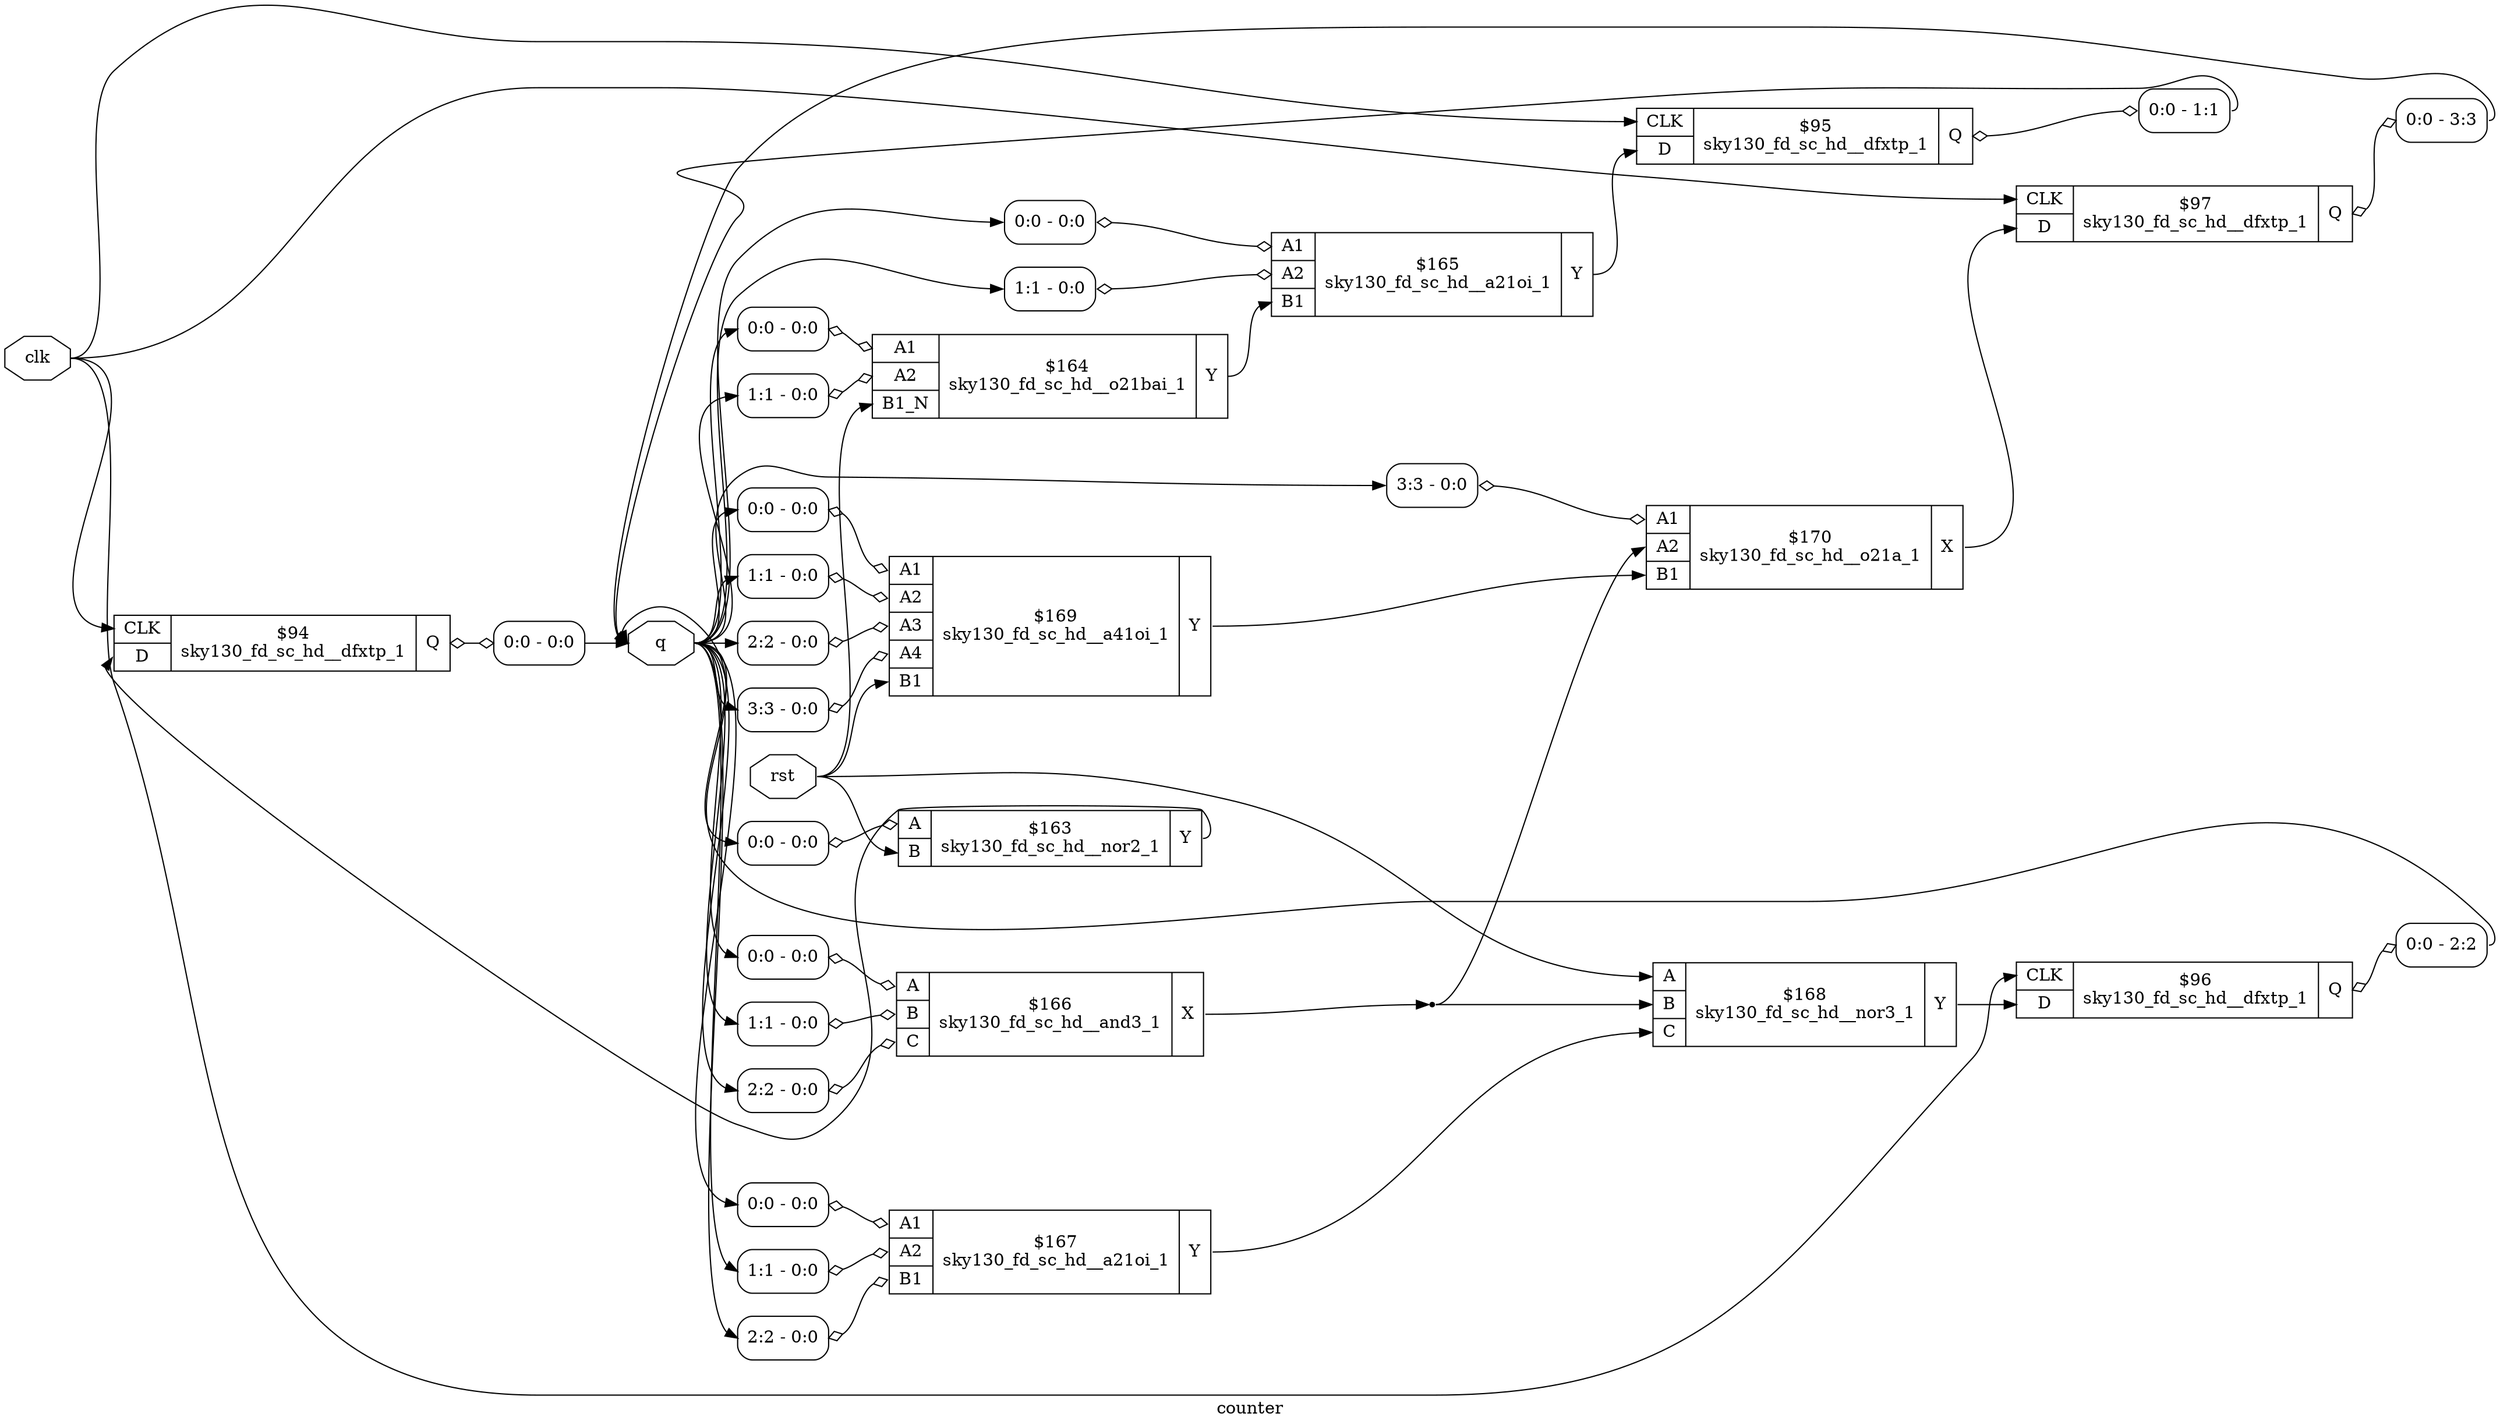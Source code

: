 digraph "counter" {
label="counter";
rankdir="LR";
remincross=true;
n9 [ shape=octagon, label="clk", color="black", fontcolor="black" ];
n10 [ shape=octagon, label="q", color="black", fontcolor="black" ];
n11 [ shape=octagon, label="rst", color="black", fontcolor="black" ];
c15 [ shape=record, label="{{<p12> A|<p13> B}|$163\nsky130_fd_sc_hd__nor2_1|{<p14> Y}}",  ];
x0 [ shape=record, style=rounded, label="<s0> 0:0 - 0:0 ", color="black", fontcolor="black" ];
x0:e -> c15:p12:w [arrowhead=odiamond, arrowtail=odiamond, dir=both, color="black", fontcolor="black", label=""];
c19 [ shape=record, label="{{<p16> A1|<p17> A2|<p18> B1_N}|$164\nsky130_fd_sc_hd__o21bai_1|{<p14> Y}}",  ];
x1 [ shape=record, style=rounded, label="<s0> 0:0 - 0:0 ", color="black", fontcolor="black" ];
x1:e -> c19:p16:w [arrowhead=odiamond, arrowtail=odiamond, dir=both, color="black", fontcolor="black", label=""];
x2 [ shape=record, style=rounded, label="<s0> 1:1 - 0:0 ", color="black", fontcolor="black" ];
x2:e -> c19:p17:w [arrowhead=odiamond, arrowtail=odiamond, dir=both, color="black", fontcolor="black", label=""];
c21 [ shape=record, label="{{<p16> A1|<p17> A2|<p20> B1}|$165\nsky130_fd_sc_hd__a21oi_1|{<p14> Y}}",  ];
x3 [ shape=record, style=rounded, label="<s0> 0:0 - 0:0 ", color="black", fontcolor="black" ];
x3:e -> c21:p16:w [arrowhead=odiamond, arrowtail=odiamond, dir=both, color="black", fontcolor="black", label=""];
x4 [ shape=record, style=rounded, label="<s0> 1:1 - 0:0 ", color="black", fontcolor="black" ];
x4:e -> c21:p17:w [arrowhead=odiamond, arrowtail=odiamond, dir=both, color="black", fontcolor="black", label=""];
c24 [ shape=record, label="{{<p12> A|<p13> B|<p22> C}|$166\nsky130_fd_sc_hd__and3_1|{<p23> X}}",  ];
x5 [ shape=record, style=rounded, label="<s0> 0:0 - 0:0 ", color="black", fontcolor="black" ];
x5:e -> c24:p12:w [arrowhead=odiamond, arrowtail=odiamond, dir=both, color="black", fontcolor="black", label=""];
x6 [ shape=record, style=rounded, label="<s0> 1:1 - 0:0 ", color="black", fontcolor="black" ];
x6:e -> c24:p13:w [arrowhead=odiamond, arrowtail=odiamond, dir=both, color="black", fontcolor="black", label=""];
x7 [ shape=record, style=rounded, label="<s0> 2:2 - 0:0 ", color="black", fontcolor="black" ];
x7:e -> c24:p22:w [arrowhead=odiamond, arrowtail=odiamond, dir=both, color="black", fontcolor="black", label=""];
c25 [ shape=record, label="{{<p16> A1|<p17> A2|<p20> B1}|$167\nsky130_fd_sc_hd__a21oi_1|{<p14> Y}}",  ];
x8 [ shape=record, style=rounded, label="<s0> 0:0 - 0:0 ", color="black", fontcolor="black" ];
x8:e -> c25:p16:w [arrowhead=odiamond, arrowtail=odiamond, dir=both, color="black", fontcolor="black", label=""];
x9 [ shape=record, style=rounded, label="<s0> 1:1 - 0:0 ", color="black", fontcolor="black" ];
x9:e -> c25:p17:w [arrowhead=odiamond, arrowtail=odiamond, dir=both, color="black", fontcolor="black", label=""];
x10 [ shape=record, style=rounded, label="<s0> 2:2 - 0:0 ", color="black", fontcolor="black" ];
x10:e -> c25:p20:w [arrowhead=odiamond, arrowtail=odiamond, dir=both, color="black", fontcolor="black", label=""];
c26 [ shape=record, label="{{<p12> A|<p13> B|<p22> C}|$168\nsky130_fd_sc_hd__nor3_1|{<p14> Y}}",  ];
c29 [ shape=record, label="{{<p16> A1|<p17> A2|<p27> A3|<p28> A4|<p20> B1}|$169\nsky130_fd_sc_hd__a41oi_1|{<p14> Y}}",  ];
x11 [ shape=record, style=rounded, label="<s0> 0:0 - 0:0 ", color="black", fontcolor="black" ];
x11:e -> c29:p16:w [arrowhead=odiamond, arrowtail=odiamond, dir=both, color="black", fontcolor="black", label=""];
x12 [ shape=record, style=rounded, label="<s0> 1:1 - 0:0 ", color="black", fontcolor="black" ];
x12:e -> c29:p17:w [arrowhead=odiamond, arrowtail=odiamond, dir=both, color="black", fontcolor="black", label=""];
x13 [ shape=record, style=rounded, label="<s0> 2:2 - 0:0 ", color="black", fontcolor="black" ];
x13:e -> c29:p27:w [arrowhead=odiamond, arrowtail=odiamond, dir=both, color="black", fontcolor="black", label=""];
x14 [ shape=record, style=rounded, label="<s0> 3:3 - 0:0 ", color="black", fontcolor="black" ];
x14:e -> c29:p28:w [arrowhead=odiamond, arrowtail=odiamond, dir=both, color="black", fontcolor="black", label=""];
c30 [ shape=record, label="{{<p16> A1|<p17> A2|<p20> B1}|$170\nsky130_fd_sc_hd__o21a_1|{<p23> X}}",  ];
x15 [ shape=record, style=rounded, label="<s0> 3:3 - 0:0 ", color="black", fontcolor="black" ];
x15:e -> c30:p16:w [arrowhead=odiamond, arrowtail=odiamond, dir=both, color="black", fontcolor="black", label=""];
c34 [ shape=record, label="{{<p31> CLK|<p32> D}|$94\nsky130_fd_sc_hd__dfxtp_1|{<p33> Q}}",  ];
x16 [ shape=record, style=rounded, label="<s0> 0:0 - 0:0 ", color="black", fontcolor="black" ];
c34:p33:e -> x16:w [arrowhead=odiamond, arrowtail=odiamond, dir=both, color="black", fontcolor="black", label=""];
c35 [ shape=record, label="{{<p31> CLK|<p32> D}|$95\nsky130_fd_sc_hd__dfxtp_1|{<p33> Q}}",  ];
x17 [ shape=record, style=rounded, label="<s0> 0:0 - 1:1 ", color="black", fontcolor="black" ];
c35:p33:e -> x17:w [arrowhead=odiamond, arrowtail=odiamond, dir=both, color="black", fontcolor="black", label=""];
c36 [ shape=record, label="{{<p31> CLK|<p32> D}|$96\nsky130_fd_sc_hd__dfxtp_1|{<p33> Q}}",  ];
x18 [ shape=record, style=rounded, label="<s0> 0:0 - 2:2 ", color="black", fontcolor="black" ];
c36:p33:e -> x18:w [arrowhead=odiamond, arrowtail=odiamond, dir=both, color="black", fontcolor="black", label=""];
c37 [ shape=record, label="{{<p31> CLK|<p32> D}|$97\nsky130_fd_sc_hd__dfxtp_1|{<p33> Q}}",  ];
x19 [ shape=record, style=rounded, label="<s0> 0:0 - 3:3 ", color="black", fontcolor="black" ];
c37:p33:e -> x19:w [arrowhead=odiamond, arrowtail=odiamond, dir=both, color="black", fontcolor="black", label=""];
c15:p14:e -> c34:p32:w [color="black", fontcolor="black", label=""];
x16:s0:e -> n10:w [color="black", fontcolor="black", label=""];
x17:s0:e -> n10:w [color="black", fontcolor="black", label=""];
x18:s0:e -> n10:w [color="black", fontcolor="black", label=""];
x19:s0:e -> n10:w [color="black", fontcolor="black", label=""];
n10:e -> x0:s0:w [color="black", fontcolor="black", label=""];
n10:e -> x10:s0:w [color="black", fontcolor="black", label=""];
n10:e -> x11:s0:w [color="black", fontcolor="black", label=""];
n10:e -> x12:s0:w [color="black", fontcolor="black", label=""];
n10:e -> x13:s0:w [color="black", fontcolor="black", label=""];
n10:e -> x14:s0:w [color="black", fontcolor="black", label=""];
n10:e -> x15:s0:w [color="black", fontcolor="black", label=""];
n10:e -> x1:s0:w [color="black", fontcolor="black", label=""];
n10:e -> x2:s0:w [color="black", fontcolor="black", label=""];
n10:e -> x3:s0:w [color="black", fontcolor="black", label=""];
n10:e -> x4:s0:w [color="black", fontcolor="black", label=""];
n10:e -> x5:s0:w [color="black", fontcolor="black", label=""];
n10:e -> x6:s0:w [color="black", fontcolor="black", label=""];
n10:e -> x7:s0:w [color="black", fontcolor="black", label=""];
n10:e -> x8:s0:w [color="black", fontcolor="black", label=""];
n10:e -> x9:s0:w [color="black", fontcolor="black", label=""];
n11:e -> c15:p13:w [color="black", fontcolor="black", label=""];
n11:e -> c19:p18:w [color="black", fontcolor="black", label=""];
n11:e -> c26:p12:w [color="black", fontcolor="black", label=""];
n11:e -> c29:p20:w [color="black", fontcolor="black", label=""];
c21:p14:e -> c35:p32:w [color="black", fontcolor="black", label=""];
c26:p14:e -> c36:p32:w [color="black", fontcolor="black", label=""];
c30:p23:e -> c37:p32:w [color="black", fontcolor="black", label=""];
c19:p14:e -> c21:p20:w [color="black", fontcolor="black", label=""];
n6 [ shape=point ];
c24:p23:e -> n6:w [color="black", fontcolor="black", label=""];
n6:e -> c26:p13:w [color="black", fontcolor="black", label=""];
n6:e -> c30:p17:w [color="black", fontcolor="black", label=""];
c25:p14:e -> c26:p22:w [color="black", fontcolor="black", label=""];
c29:p14:e -> c30:p20:w [color="black", fontcolor="black", label=""];
n9:e -> c34:p31:w [color="black", fontcolor="black", label=""];
n9:e -> c35:p31:w [color="black", fontcolor="black", label=""];
n9:e -> c36:p31:w [color="black", fontcolor="black", label=""];
n9:e -> c37:p31:w [color="black", fontcolor="black", label=""];
}
